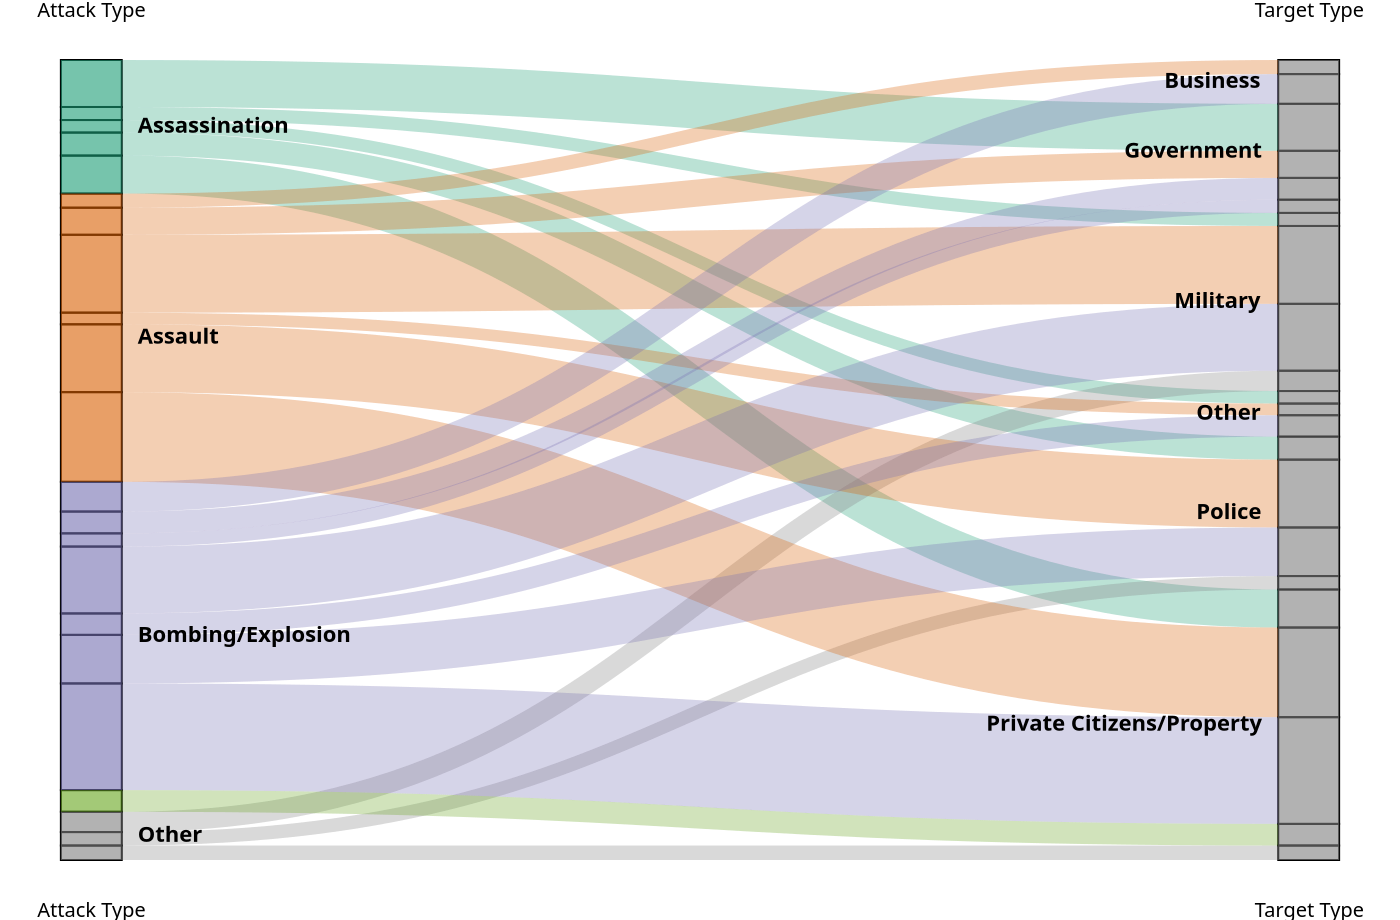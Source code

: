 {
  "$schema": "https://vega.github.io/schema/vega/v3.0.json",
  "height": 400,
  "width": 700,
  "data": [
    {
      "name": "rawData",
      "values": [{
        "Attack_Type": "Assassination",
        "Target_Type": "Private Citizens/Property",
        "count": 3907
    },
    {
        "Attack_Type": "Assassination",
        "Target_Type": "Government",
        "count": 4829
    },
    {
        "Attack_Type": "Assassination",
        "Target_Type": "Military",
        "count": 1341
    },
    {
        "Attack_Type": "Assassination",
        "Target_Type": "Police",
        "count": 2364
    },
    {
        "Attack_Type": "Assassination",
        "Target_Type": "Other",
        "count": 1288
    },
    {
        "Attack_Type": "Other",
        "Target_Type": "Military",
        "count": 2087
    },
    {
        "Attack_Type": "Other",
        "Target_Type": "Police",
        "count": 1382
    },
    {
        "Attack_Type": "Other",
        "Target_Type": "Private Citizens/Property",
        "count": 1487
    },
    {
        "Attack_Type": "Assault",
        "Target_Type": "Business",
        "count": 1450
    },
    {
        "Attack_Type": "Assault",
        "Target_Type": "Police",
        "count": 6972
    },
    {
        "Attack_Type": "Assault",
        "Target_Type": "Other",
        "count": 1198
    },
    {
        "Attack_Type": "Assault",
        "Target_Type": "Private Citizens/Property",
        "count": 9216
    },
    {
        "Attack_Type": "Assault",
        "Target_Type": "Military",
        "count": 8004
    },
    {
        "Attack_Type": "Assault",
        "Target_Type": "Government",
        "count": 2783
    },
    {
        "Attack_Type": "Bombing/Explosion",
        "Target_Type": "Police",
        "count": 4993
    },
    {
        "Attack_Type": "Bombing/Explosion",
        "Target_Type": "Other",
        "count": 2200
    },
    {
        "Attack_Type": "Bombing/Explosion",
        "Target_Type": "Business",
        "count": 3054
    },
    {
        "Attack_Type": "Bombing/Explosion",
        "Target_Type": "Private Citizens/Property",
        "count": 10963
    },
    {
        "Attack_Type": "Bombing/Explosion",
        "Target_Type": "Military",
        "count": 6874
    },
    {
        "Attack_Type": "Bombing/Explosion",
        "Target_Type": "Government",
        "count": 2242
    },
    {
        "Attack_Type": "Bombing/Explosion",
        "Target_Type": "Infrastructure",
        "count": 1357
    },
    {
        "Attack_Type": "Hostage Taking",
        "Target_Type": "Private Citizens/Property",
        "count": 2225
    }
      ],
      "transform": [
        {
          "type": "formula",
          "expr": "datum['Attack_Type']",
          "as": "stk1"
        },
        {
          "type": "formula",
          "expr": "datum.Target_Type",
          "as": "stk2"
        },
        {
          "type": "formula",
          "expr": "datum.count",
          "as": "size"
        }],
      "transform": [
        {
          "type": "formula",
          "expr": "datum['Attack_Type']",
          "as": "stk1"
        },
        {
          "type": "formula",
          "expr": "datum.Target_Type",
          "as": "stk2"
        },
        {
          "type": "formula",
          "expr": "datum.count",
          "as": "size"
        }
      ]
    },
    {
      "name": "nodes",
      "source": "rawData",
      "transform": [
        {
          "type": "filter",
          "expr": "!groupSelector || groupSelector.stk1 == datum.stk1 || groupSelector.stk2 == datum.stk2"
        },
        {
          "type": "formula",
          "expr": "datum.stk1+datum.stk2",
          "as": "key"
        },
        {
          "type": "fold",
          "fields": [
            "stk1",
            "stk2"
          ],
          "as": [
            "stack",
            "grpId"
          ]
        },
        {
          "type": "formula",
          "expr": "datum.stack == 'stk1' ? datum.stk1+' '+datum.stk2 : datum.stk2+' '+datum.stk1",
          "as": "sortField"
        },
        {
          "type": "stack",
          "groupby": [
            "stack"
          ],
          "sort": {
            "field": "sortField",
            "order": "descending"
          },
          "field": "size"
        },
        {
          "type": "formula",
          "expr": "(datum.y0+datum.y1)/2",
          "as": "yc"
        }
      ]
    },
    {
      "name": "groups",
      "source": "nodes",
      "transform": [
        {
          "type": "aggregate",
          "groupby": [
            "stack",
            "grpId"
          ],
          "fields": [
            "size"
          ],
          "ops": [
            "sum"
          ],
          "as": [
            "total"
          ]
        },
        {
          "type": "stack",
          "groupby": [
            "stack"
          ],
          "sort": {
            "field": "grpId",
            "order": "descending"
          },
          "field": "total"
        },
        {
          "type": "formula",
          "expr": "scale('y', datum.y0)",
          "as": "scaledY0"
        },
        {
          "type": "formula",
          "expr": "scale('y', datum.y1)",
          "as": "scaledY1"
        },
        {
          "type": "formula",
          "expr": "datum.stack == 'stk1'",
          "as": "rightLabel"
        },
        {
          "type": "formula",
          "expr": "datum.total/domain('y')[1]",
          "as": "percentage"
        }
      ]
    },
    {
      "name": "destinationNodes",
      "source": "nodes",
      "transform": [
        {
          "type": "filter",
          "expr": "datum.stack == 'stk2'"
        }
      ]
    },
    {
      "name": "edges",
      "source": "nodes",
      "transform": [
        {
          "type": "filter",
          "expr": "datum.stack == 'stk1'"
        },
        {
          "type": "lookup",
          "from": "destinationNodes",
          "key": "key",
          "fields": [
            "key"
          ],
          "as": [
            "target"
          ]
        },
        {
          "type": "linkpath",
          "orient": "horizontal",
          "shape": "diagonal",
          "sourceY": {
            "expr": "scale('y', datum.yc)"
          },
          "sourceX": {
            "expr": "scale('x', 'stk1') + bandwidth('x')"
          },
          "targetY": {
            "expr": "scale('y', datum.target.yc)"
          },
          "targetX": {
            "expr": "scale('x', 'stk2')"
          }
        },
        {
          "type": "formula",
          "expr": "range('y')[0]-scale('y', datum.size)",
          "as": "strokeWidth"
        },
        {
          "type": "formula",
          "expr": "datum.size/domain('y')[1]",
          "as": "percentage"
        }
      ]
    }
  ],
  "scales": [
    {
      "name": "x",
      "type": "band",
      "range": "width",
      "domain": [
        "stk1",
        "stk2"
      ],
      "paddingOuter": 0.05,
      "paddingInner": 0.95
    },
    {
      "name": "y",
      "type": "linear",
      "range": "height",
      "domain": {
        "data": "nodes",
        "field": "y1"
      }
    },
    {
      "name": "color",
      "type": "ordinal",
      "domain": {"data": "rawData", "fields": ["stk1", "stk2"]},
      "range": ["#1b9e77", "grey", "#d95f02", "#7570b3", "#66a61e", "grey", "grey", "grey", "grey", "grey", "grey"]
    },
    {
      "name": "stackNames",
      "type": "ordinal",
      "range": [
        "Attack Type",
        "Target Type"
      ],
      "domain": [
        "stk1",
        "stk2"
      ]
    }
  ],
  "axes": [
    {
      "orient": "bottom",
      "scale": "x",
      "domain" : false,
      "ticks" : false,
      "labelPadding" : 20,
      "encode": {
        "labels": {
          "update": {
            "text": {
              "scale": "stackNames",
              "field": "value",
              "fontWeight" : "bold",
              "fontSize" : 40,
              "font": "Georama"
            }
          }
        }
      }
    },
    {
      "orient": "top",
      "scale": "x",
      "domain" : false,
      "ticks" : false,
      "labelPadding" : 20,
      "encode": {
        "labels": {
          "update": {
            "text": {
              "scale": "stackNames",
              "field": "value",
              "fontWeight" : "bold",
              "fontSize" : 40,
              "font": "Georama"
            }
          }
        }
      }
    },
    {
      "orient": "left",
      "scale": "y",
      "labels" : false,
      "domain" : false,
      "ticks" : false
    }
  ],
  "marks": [
    {
      "type": "rect",
      "from": {
        "data": "nodes"
      },
      "encode": {
        "enter": {
          "stroke": {
            "value": "#000"
          },
          "strokeWidth": {
            "value": 1
          },
          "width": {
            "scale": "x",
            "band": 1
          },
          "x": {
            "scale": "x",
            "field": "stack"
          },
          "y": {
            "field": "y0",
            "scale": "y"
          },
          "y2": {
            "field": "y1",
            "scale": "y"
          }
        }
      }
    },
    {
      "type": "path",
      "name": "edgeMark",
      "from": {
        "data": "edges"
      },
      "clip": true,
      "encode": {
        "update": {
          "stroke": [
            {
              "test": "groupSelector && groupSelector.stack=='stk1'",
              "scale": "color",
              "field": "stk2"
            },
            {"scale": "color", "field": "stk1"}
          ],
          "strokeWidth": {
            "field": "strokeWidth"
          },
          "path": {
            "field": "path"
          },
          "strokeOpacity": {
            "signal": "!groupSelector && (groupHover.stk1 == datum.stk1 || groupHover.stk2 == datum.stk2) ? 0.9 : 0.3"
          },
          "zindex": {
            "signal": "!groupSelector && (groupHover.stk1 == datum.stk1 || groupHover.stk2 == datum.stk2) ? 1 : 0"
          },
          "tooltip": {
            "signal": "datum.stk1 + ' → ' + datum.stk2 + '    ' + format(datum.size, ',.0f') + '   (' + format(datum.percentage, '.1%') + ')'"
          }
        },
        "hover": {
          "strokeOpacity": {
            "value": 1
          }
        }
      }
    },
    {
      "type": "rect",
      "name": "groupMark",
      "from": {
        "data": "groups"
      },
      "encode": {
        "enter": {
          "fill": {"scale": "color", "field": "grpId"},
          "width": {
            "scale": "x",
            "band": 1
          }
        },
        "update": {
          "x": {
            "scale": "x",
            "field": "stack"
          },
          "y": {
            "field": "scaledY0"
          },
          "y2": {
            "field": "scaledY1"
          },
          "fillOpacity": {
            "value": 0.6
          },
          "tooltip": {
            "signal": "datum.grpId + '   ' + format(datum.total, ',.0f') + '   (' + format(datum.percentage, '.1%') + ')'"
          }
        },
        "hover": {
          "fillOpacity": {
            "value": 1
          }
        }
      }
    },
    {
      "type": "text",
      "from": {
        "data": "groups"
      },
      "interactive": false,
      "encode": {
        "update": {
          "x": {
            "signal": "scale('x', datum.stack) + (datum.rightLabel ? bandwidth('x') + 8 : -8)"
          },
          "yc": {
            "signal": "(datum.scaledY0 + datum.scaledY1)/2"
          },
          "align": {
            "signal": "datum.rightLabel ? 'left' : 'right'"
          },
          "baseline": {
            "value": "middle"
          },
          "fontWeight": {
            "value": "bold"
          },
          "text": {
            "signal": "abs(datum.scaledY0-datum.scaledY1) > 13 ? datum.grpId : ''"
          }
        }
      }
    },
    {
      "type": "group",
      "data": [
        {
          "name": "dataForShowAll",
          "values": [
            {}
          ],
          "transform": [
            {
              "type": "filter",
              "expr": "groupSelector"
            }
          ]
        }
      ],
      "encode": {
        "enter": {
          "xc": {
            "signal": "width/2"
          },
          "y": {
            "value": 30
          },
          "width": {
            "value": 80
          },
          "height": {
            "value": 30
          }
        }
      },
      "marks": [
        {
          "type": "group",
          "name": "groupReset",
          "from": {
            "data": "dataForShowAll"
          },
          "encode": {
            "enter": {
              "cornerRadius": {
                "value": 6
              },
              "fill": {
                "value": "#f5f5f5"
              },
              "stroke": {
                "value": "#c1c1c1"
              },
              "strokeWidth": {
                "value": 2
              },
              "height": {
                "field": {
                  "group": "height"
                }
              },
              "width": {
                "field": {
                  "group": "width"
                }
              }
            },
            "update": {
              "opacity": {
                "value": 1
              }
            },
            "hover": {
              "opacity": {
                "value": 0.7
              }
            }
          },
          "marks": [
            {
              "type": "text",
              "interactive": false,
              "encode": {
                "enter": {
                  "xc": {
                    "field": {
                      "group": "width"
                    },
                    "mult": 0.5
                  },
                  "yc": {
                    "field": {
                      "group": "height"
                    },
                    "mult": 0.5,
                    "offset": 2
                  },
                  "align": {
                    "value": "center"
                  },
                  "baseline": {
                    "value": "middle"
                  },
                  "fontWeight": {
                    "value": "bold"
                  },
                  "text": {
                    "value": "Show All"
                  }
                }
              }
            }
          ]
        }
      ]
    }
  ],
  "signals": [
    {
      "name": "groupHover",
      "value": {},
      "on": [
        {
          "events": "@groupMark:mouseover",
          "update": "{stk1:datum.stack=='stk1' && datum.grpId, stk2:datum.stack=='stk2' && datum.grpId}"
        },
        {
          "events": "mouseout",
          "update": "{}"
        }
      ]
    },
    {
      "name": "groupSelector",
      "value": false,
      "on": [
        {
          "events": "@groupMark:click!",
          "update": "{stack:datum.stack, stk1:datum.stack=='stk1' && datum.grpId, stk2:datum.stack=='stk2' && datum.grpId}"
        },
        {
          "events": [
            {
              "type": "click",
              "markname": "groupReset"
            },
            {
              "type": "dblclick"
            }
          ],
          "update": "false"
        }
      ]
    }
  ]
}